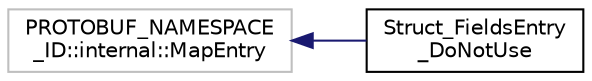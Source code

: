 digraph "类继承关系图"
{
 // LATEX_PDF_SIZE
  edge [fontname="Helvetica",fontsize="10",labelfontname="Helvetica",labelfontsize="10"];
  node [fontname="Helvetica",fontsize="10",shape=record];
  rankdir="LR";
  Node648 [label="PROTOBUF_NAMESPACE\l_ID::internal::MapEntry",height=0.2,width=0.4,color="grey75", fillcolor="white", style="filled",tooltip=" "];
  Node648 -> Node0 [dir="back",color="midnightblue",fontsize="10",style="solid",fontname="Helvetica"];
  Node0 [label="Struct_FieldsEntry\l_DoNotUse",height=0.2,width=0.4,color="black", fillcolor="white", style="filled",URL="$classStruct__FieldsEntry__DoNotUse.html",tooltip=" "];
}
